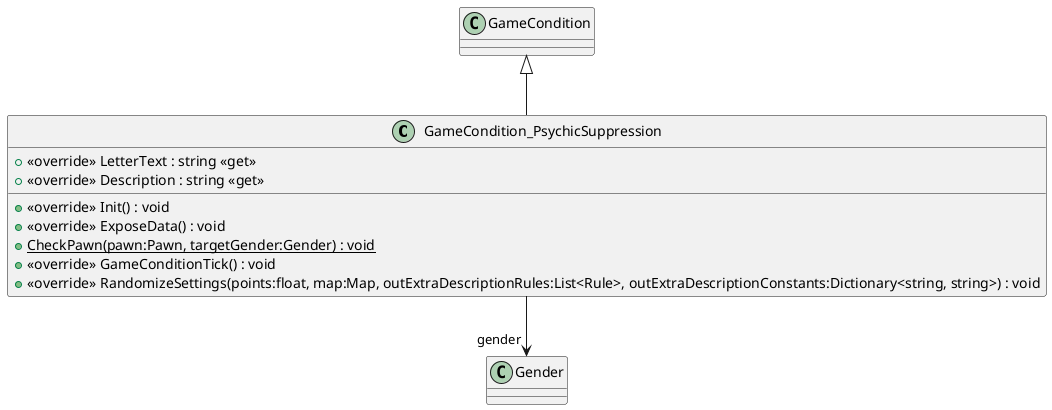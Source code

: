 @startuml
class GameCondition_PsychicSuppression {
    + <<override>> LetterText : string <<get>>
    + <<override>> Description : string <<get>>
    + <<override>> Init() : void
    + <<override>> ExposeData() : void
    + {static} CheckPawn(pawn:Pawn, targetGender:Gender) : void
    + <<override>> GameConditionTick() : void
    + <<override>> RandomizeSettings(points:float, map:Map, outExtraDescriptionRules:List<Rule>, outExtraDescriptionConstants:Dictionary<string, string>) : void
}
GameCondition <|-- GameCondition_PsychicSuppression
GameCondition_PsychicSuppression --> "gender" Gender
@enduml
